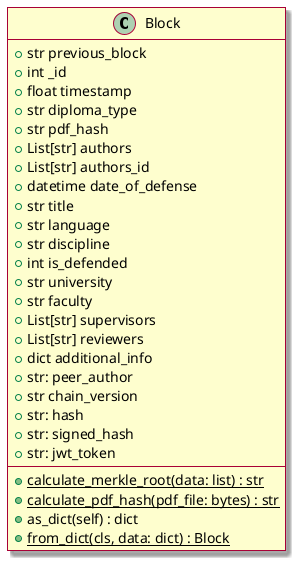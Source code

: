 @startuml
skin rose

class Block {
  +str previous_block     
  +int _id                 
  +float timestamp                 
  +str diploma_type                
  +str pdf_hash                    
  +List[str] authors               
  +List[str] authors_id       
  +datetime date_of_defense
  +str title                       
  +str language            
  +str discipline
  +int is_defended                
  +str university
  +str faculty
  +List[str] supervisors
  +List[str] reviewers           
  +dict additional_info         
  +str: peer_author
  +str chain_version               
  +str: hash
  +str: signed_hash
  +str: jwt_token
  --
  +{static} calculate_merkle_root(data: list) : str
  +{static} calculate_pdf_hash(pdf_file: bytes) : str
  +as_dict(self) : dict
  +{static} from_dict(cls, data: dict) : Block
}

@enduml
